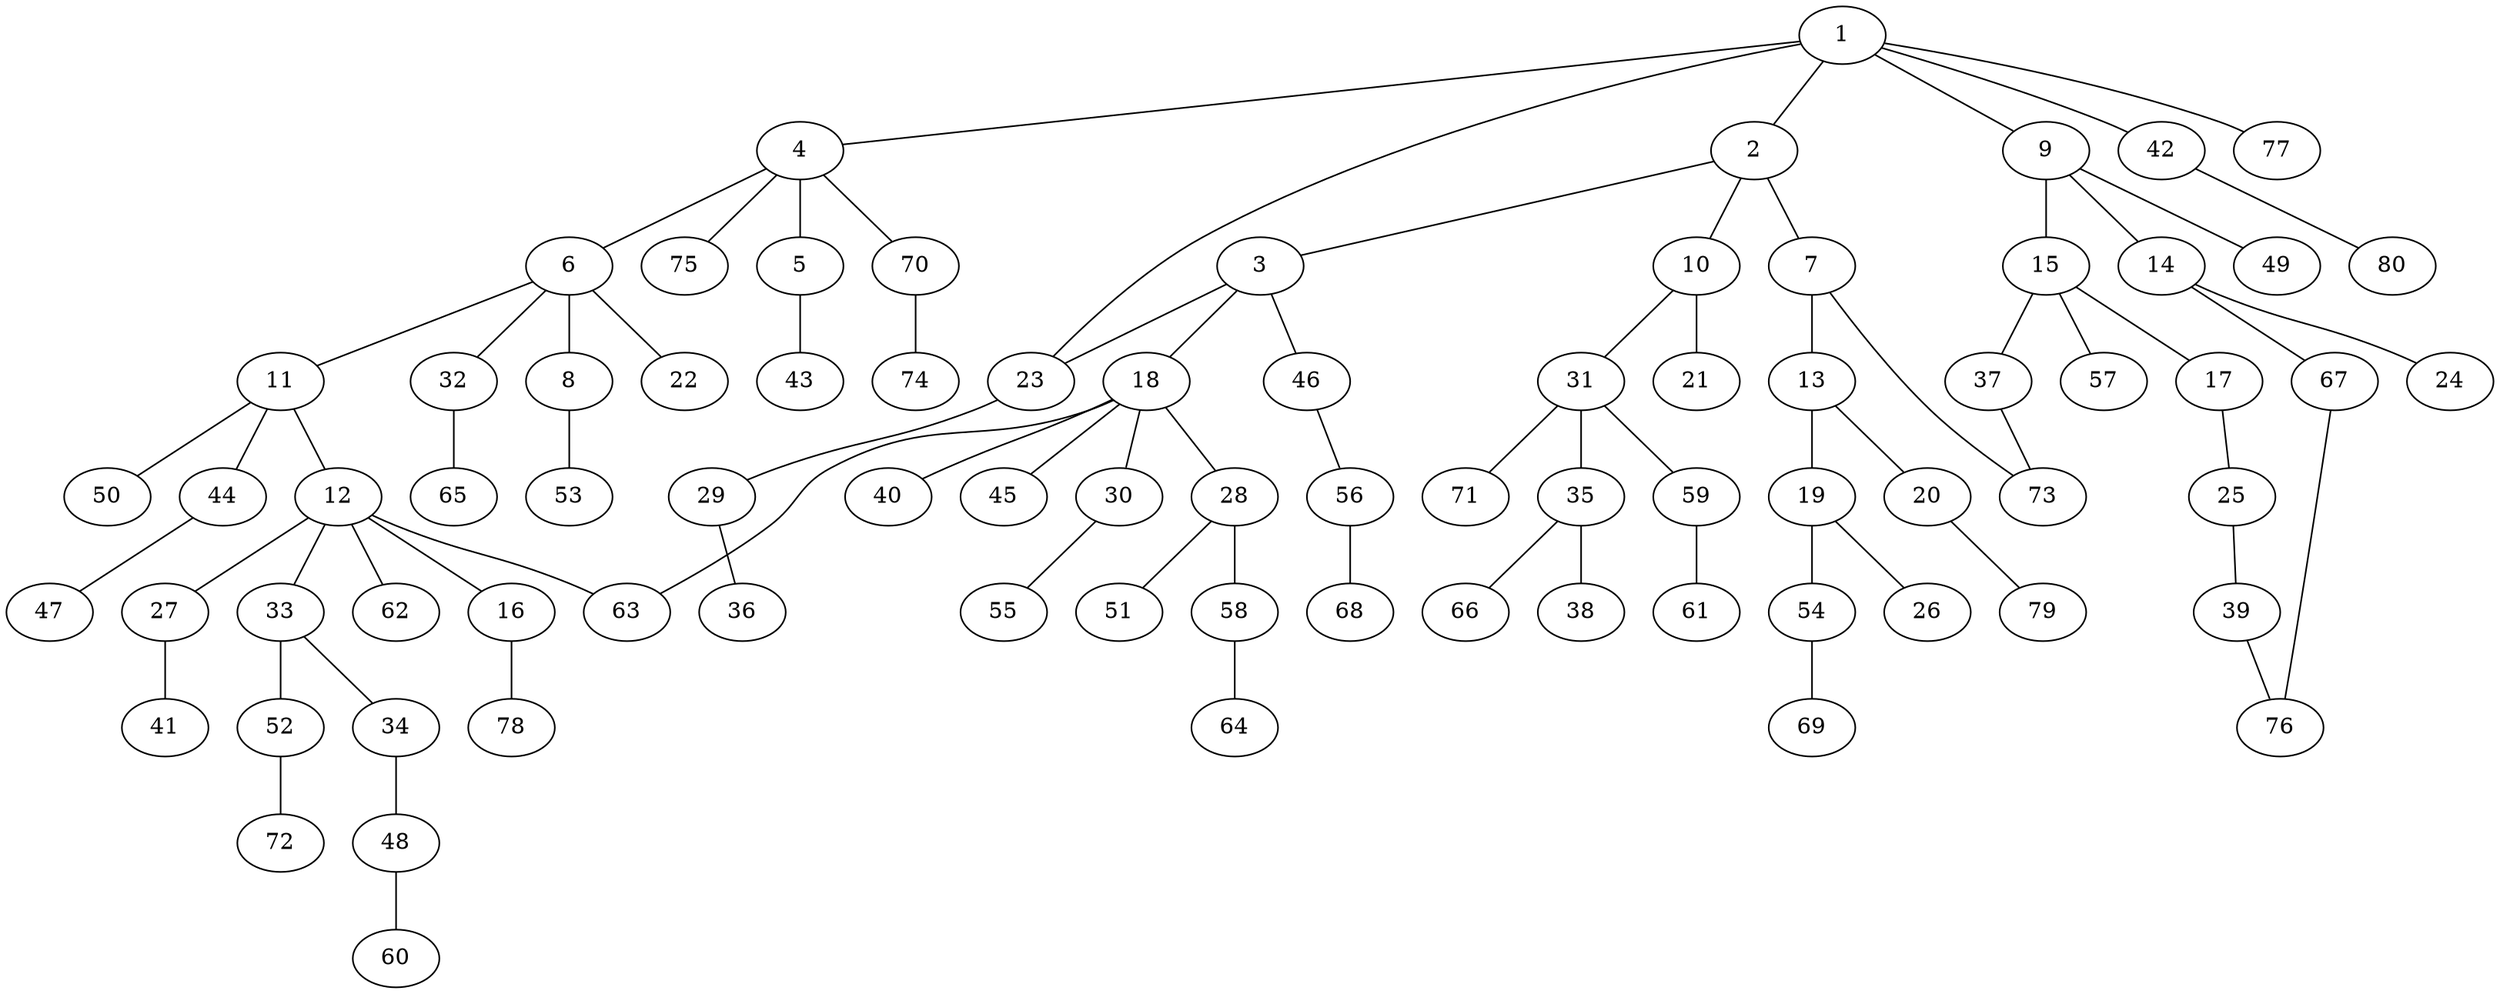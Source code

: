 graph graphname {1--2
1--4
1--9
1--23
1--42
1--77
2--3
2--7
2--10
3--18
3--23
3--46
4--5
4--6
4--70
4--75
5--43
6--8
6--11
6--22
6--32
7--13
7--73
8--53
9--14
9--15
9--49
10--21
10--31
11--12
11--44
11--50
12--16
12--27
12--33
12--62
12--63
13--19
13--20
14--24
14--67
15--17
15--37
15--57
16--78
17--25
18--28
18--30
18--40
18--45
18--63
19--26
19--54
20--79
23--29
25--39
27--41
28--51
28--58
29--36
30--55
31--35
31--59
31--71
32--65
33--34
33--52
34--48
35--38
35--66
37--73
39--76
42--80
44--47
46--56
48--60
52--72
54--69
56--68
58--64
59--61
67--76
70--74
}